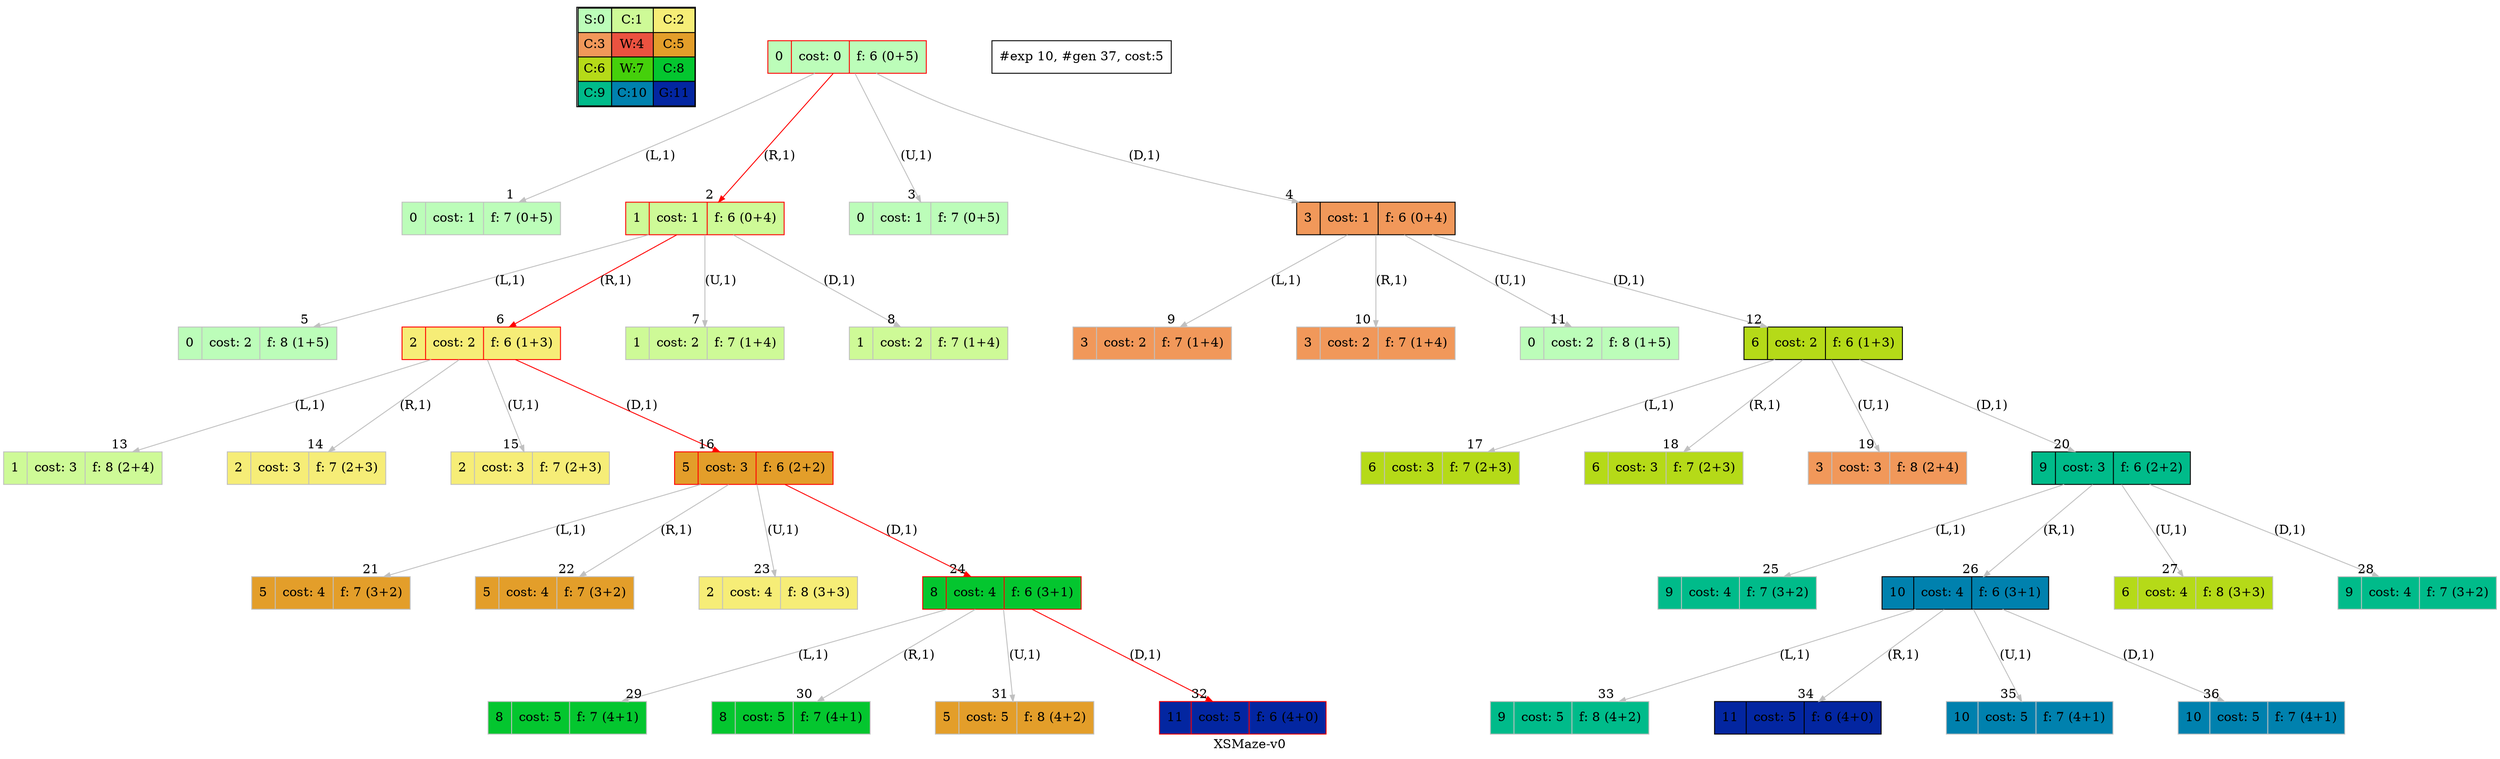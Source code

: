 digraph XSMaze { label="XSMaze-v0" nodesep=1 ranksep="1.2" node [shape=record] edge [arrowsize=0.7] 
subgraph MAP {label=Map;map [shape=plaintext label=<<table border="1" cellpadding="5" cellspacing="0" cellborder="1"><tr><td bgcolor="0.32745098 0.267733   0.99083125 1.        ">S:0</td><td bgcolor="0.24117647 0.39545121 0.97940977 1.        ">C:1</td><td bgcolor="0.15490196 0.51591783 0.96349314 1.        ">C:2</td></tr><tr><td bgcolor="0.06862745 0.62692381 0.94315443 1.        ">C:3</td><td bgcolor="0.01764706 0.72643357 0.91848699 1.        ">W:4</td><td bgcolor="0.10392157 0.81262237 0.88960401 1.        ">C:5</td></tr><tr><td bgcolor="0.19803922 0.88960401 0.8534438  1.        ">C:6</td><td bgcolor="0.28431373 0.94315443 0.81619691 1.        ">W:7</td><td bgcolor="0.37058824 0.97940977 0.77520398 1.        ">C:8</td></tr><tr><td bgcolor="0.45686275 0.99770518 0.73065313 1.        ">C:9</td><td bgcolor="0.54313725 0.99770518 0.68274886 1.        ">C:10</td><td bgcolor="0.62941176 0.97940977 0.63171101 1.        ">G:11</td></tr></table>>]} 
"0_0" [label="<f0>0 |<f1> cost: 0 |<f2> f: 6 (0+5)", style=filled color=grey fillcolor="0.32745098 0.267733   0.99083125 1.        "];  
"0_0" [label="<f0>0 |<f1> cost: 0 |<f2> f: 6 (0+5)", style=filled color=black color=red fillcolor="0.32745098 0.267733   0.99083125 1.        "];  "0_0.0-0" [label="<f0>0 |<f1> cost: 1 |<f2> f: 7 (0+5)", style=filled color=grey fillcolor="0.32745098 0.267733   0.99083125 1.        "];   "0_0" -> "0_0.0-0" [label="(L,1)" headlabel=" 1 " color=grey ]; 
"0_0.1-1" [label="<f0>1 |<f1> cost: 1 |<f2> f: 6 (0+4)", style=filled color=grey color=red fillcolor="0.24117647 0.39545121 0.97940977 1.        "];   "0_0" -> "0_0.1-1" [label="(R,1)" headlabel=" 2 " color=grey color=red ]; 
"0_0.0-2" [label="<f0>0 |<f1> cost: 1 |<f2> f: 7 (0+5)", style=filled color=grey fillcolor="0.32745098 0.267733   0.99083125 1.        "];   "0_0" -> "0_0.0-2" [label="(U,1)" headlabel=" 3 " color=grey ]; 
"0_0.3-3" [label="<f0>3 |<f1> cost: 1 |<f2> f: 6 (0+4)", style=filled color=grey fillcolor="0.06862745 0.62692381 0.94315443 1.        "];   "0_0" -> "0_0.3-3" [label="(D,1)" headlabel=" 4 " color=grey ]; 
"0_0.1-1" [label="<f0>1 |<f1> cost: 1 |<f2> f: 6 (0+4)", style=filled color=black color=red fillcolor="0.24117647 0.39545121 0.97940977 1.        "];  "0_0.1.0-0" [label="<f0>0 |<f1> cost: 2 |<f2> f: 8 (1+5)", style=filled color=grey fillcolor="0.32745098 0.267733   0.99083125 1.        "];   "0_0.1-1" -> "0_0.1.0-0" [label="(L,1)" headlabel=" 5 " color=grey ]; 
"0_0.1.2-1" [label="<f0>2 |<f1> cost: 2 |<f2> f: 6 (1+3)", style=filled color=grey color=red fillcolor="0.15490196 0.51591783 0.96349314 1.        "];   "0_0.1-1" -> "0_0.1.2-1" [label="(R,1)" headlabel=" 6 " color=grey color=red ]; 
"0_0.1.1-2" [label="<f0>1 |<f1> cost: 2 |<f2> f: 7 (1+4)", style=filled color=grey fillcolor="0.24117647 0.39545121 0.97940977 1.        "];   "0_0.1-1" -> "0_0.1.1-2" [label="(U,1)" headlabel=" 7 " color=grey ]; 
"0_0.1.1-3" [label="<f0>1 |<f1> cost: 2 |<f2> f: 7 (1+4)", style=filled color=grey fillcolor="0.24117647 0.39545121 0.97940977 1.        "];   "0_0.1-1" -> "0_0.1.1-3" [label="(D,1)" headlabel=" 8 " color=grey ]; 
"0_0.3-3" [label="<f0>3 |<f1> cost: 1 |<f2> f: 6 (0+4)", style=filled color=black fillcolor="0.06862745 0.62692381 0.94315443 1.        "];  "0_0.3.3-0" [label="<f0>3 |<f1> cost: 2 |<f2> f: 7 (1+4)", style=filled color=grey fillcolor="0.06862745 0.62692381 0.94315443 1.        "];   "0_0.3-3" -> "0_0.3.3-0" [label="(L,1)" headlabel=" 9 " color=grey ]; 
"0_0.3.3-1" [label="<f0>3 |<f1> cost: 2 |<f2> f: 7 (1+4)", style=filled color=grey fillcolor="0.06862745 0.62692381 0.94315443 1.        "];   "0_0.3-3" -> "0_0.3.3-1" [label="(R,1)" headlabel=" 10 " color=grey ]; 
"0_0.3.0-2" [label="<f0>0 |<f1> cost: 2 |<f2> f: 8 (1+5)", style=filled color=grey fillcolor="0.32745098 0.267733   0.99083125 1.        "];   "0_0.3-3" -> "0_0.3.0-2" [label="(U,1)" headlabel=" 11 " color=grey ]; 
"0_0.3.6-3" [label="<f0>6 |<f1> cost: 2 |<f2> f: 6 (1+3)", style=filled color=grey fillcolor="0.19803922 0.88960401 0.8534438  1.        "];   "0_0.3-3" -> "0_0.3.6-3" [label="(D,1)" headlabel=" 12 " color=grey ]; 
"0_0.1.2-1" [label="<f0>2 |<f1> cost: 2 |<f2> f: 6 (1+3)", style=filled color=black color=red fillcolor="0.15490196 0.51591783 0.96349314 1.        "];  "0_0.1.2.1-0" [label="<f0>1 |<f1> cost: 3 |<f2> f: 8 (2+4)", style=filled color=grey fillcolor="0.24117647 0.39545121 0.97940977 1.        "];   "0_0.1.2-1" -> "0_0.1.2.1-0" [label="(L,1)" headlabel=" 13 " color=grey ]; 
"0_0.1.2.2-1" [label="<f0>2 |<f1> cost: 3 |<f2> f: 7 (2+3)", style=filled color=grey fillcolor="0.15490196 0.51591783 0.96349314 1.        "];   "0_0.1.2-1" -> "0_0.1.2.2-1" [label="(R,1)" headlabel=" 14 " color=grey ]; 
"0_0.1.2.2-2" [label="<f0>2 |<f1> cost: 3 |<f2> f: 7 (2+3)", style=filled color=grey fillcolor="0.15490196 0.51591783 0.96349314 1.        "];   "0_0.1.2-1" -> "0_0.1.2.2-2" [label="(U,1)" headlabel=" 15 " color=grey ]; 
"0_0.1.2.5-3" [label="<f0>5 |<f1> cost: 3 |<f2> f: 6 (2+2)", style=filled color=grey color=red fillcolor="0.10392157 0.81262237 0.88960401 1.        "];   "0_0.1.2-1" -> "0_0.1.2.5-3" [label="(D,1)" headlabel=" 16 " color=grey color=red ]; 
"0_0.3.6-3" [label="<f0>6 |<f1> cost: 2 |<f2> f: 6 (1+3)", style=filled color=black fillcolor="0.19803922 0.88960401 0.8534438  1.        "];  "0_0.3.6.6-0" [label="<f0>6 |<f1> cost: 3 |<f2> f: 7 (2+3)", style=filled color=grey fillcolor="0.19803922 0.88960401 0.8534438  1.        "];   "0_0.3.6-3" -> "0_0.3.6.6-0" [label="(L,1)" headlabel=" 17 " color=grey ]; 
"0_0.3.6.6-1" [label="<f0>6 |<f1> cost: 3 |<f2> f: 7 (2+3)", style=filled color=grey fillcolor="0.19803922 0.88960401 0.8534438  1.        "];   "0_0.3.6-3" -> "0_0.3.6.6-1" [label="(R,1)" headlabel=" 18 " color=grey ]; 
"0_0.3.6.3-2" [label="<f0>3 |<f1> cost: 3 |<f2> f: 8 (2+4)", style=filled color=grey fillcolor="0.06862745 0.62692381 0.94315443 1.        "];   "0_0.3.6-3" -> "0_0.3.6.3-2" [label="(U,1)" headlabel=" 19 " color=grey ]; 
"0_0.3.6.9-3" [label="<f0>9 |<f1> cost: 3 |<f2> f: 6 (2+2)", style=filled color=grey fillcolor="0.45686275 0.99770518 0.73065313 1.        "];   "0_0.3.6-3" -> "0_0.3.6.9-3" [label="(D,1)" headlabel=" 20 " color=grey ]; 
"0_0.1.2.5-3" [label="<f0>5 |<f1> cost: 3 |<f2> f: 6 (2+2)", style=filled color=black color=red fillcolor="0.10392157 0.81262237 0.88960401 1.        "];  "0_0.1.2.5.5-0" [label="<f0>5 |<f1> cost: 4 |<f2> f: 7 (3+2)", style=filled color=grey fillcolor="0.10392157 0.81262237 0.88960401 1.        "];   "0_0.1.2.5-3" -> "0_0.1.2.5.5-0" [label="(L,1)" headlabel=" 21 " color=grey ]; 
"0_0.1.2.5.5-1" [label="<f0>5 |<f1> cost: 4 |<f2> f: 7 (3+2)", style=filled color=grey fillcolor="0.10392157 0.81262237 0.88960401 1.        "];   "0_0.1.2.5-3" -> "0_0.1.2.5.5-1" [label="(R,1)" headlabel=" 22 " color=grey ]; 
"0_0.1.2.5.2-2" [label="<f0>2 |<f1> cost: 4 |<f2> f: 8 (3+3)", style=filled color=grey fillcolor="0.15490196 0.51591783 0.96349314 1.        "];   "0_0.1.2.5-3" -> "0_0.1.2.5.2-2" [label="(U,1)" headlabel=" 23 " color=grey ]; 
"0_0.1.2.5.8-3" [label="<f0>8 |<f1> cost: 4 |<f2> f: 6 (3+1)", style=filled color=grey color=red fillcolor="0.37058824 0.97940977 0.77520398 1.        "];   "0_0.1.2.5-3" -> "0_0.1.2.5.8-3" [label="(D,1)" headlabel=" 24 " color=grey color=red ]; 
"0_0.3.6.9-3" [label="<f0>9 |<f1> cost: 3 |<f2> f: 6 (2+2)", style=filled color=black fillcolor="0.45686275 0.99770518 0.73065313 1.        "];  "0_0.3.6.9.9-0" [label="<f0>9 |<f1> cost: 4 |<f2> f: 7 (3+2)", style=filled color=grey fillcolor="0.45686275 0.99770518 0.73065313 1.        "];   "0_0.3.6.9-3" -> "0_0.3.6.9.9-0" [label="(L,1)" headlabel=" 25 " color=grey ]; 
"0_0.3.6.9.10-1" [label="<f0>10 |<f1> cost: 4 |<f2> f: 6 (3+1)", style=filled color=grey fillcolor="0.54313725 0.99770518 0.68274886 1.        "];   "0_0.3.6.9-3" -> "0_0.3.6.9.10-1" [label="(R,1)" headlabel=" 26 " color=grey ]; 
"0_0.3.6.9.6-2" [label="<f0>6 |<f1> cost: 4 |<f2> f: 8 (3+3)", style=filled color=grey fillcolor="0.19803922 0.88960401 0.8534438  1.        "];   "0_0.3.6.9-3" -> "0_0.3.6.9.6-2" [label="(U,1)" headlabel=" 27 " color=grey ]; 
"0_0.3.6.9.9-3" [label="<f0>9 |<f1> cost: 4 |<f2> f: 7 (3+2)", style=filled color=grey fillcolor="0.45686275 0.99770518 0.73065313 1.        "];   "0_0.3.6.9-3" -> "0_0.3.6.9.9-3" [label="(D,1)" headlabel=" 28 " color=grey ]; 
"0_0.1.2.5.8-3" [label="<f0>8 |<f1> cost: 4 |<f2> f: 6 (3+1)", style=filled color=black color=red fillcolor="0.37058824 0.97940977 0.77520398 1.        "];  "0_0.1.2.5.8.8-0" [label="<f0>8 |<f1> cost: 5 |<f2> f: 7 (4+1)", style=filled color=grey fillcolor="0.37058824 0.97940977 0.77520398 1.        "];   "0_0.1.2.5.8-3" -> "0_0.1.2.5.8.8-0" [label="(L,1)" headlabel=" 29 " color=grey ]; 
"0_0.1.2.5.8.8-1" [label="<f0>8 |<f1> cost: 5 |<f2> f: 7 (4+1)", style=filled color=grey fillcolor="0.37058824 0.97940977 0.77520398 1.        "];   "0_0.1.2.5.8-3" -> "0_0.1.2.5.8.8-1" [label="(R,1)" headlabel=" 30 " color=grey ]; 
"0_0.1.2.5.8.5-2" [label="<f0>5 |<f1> cost: 5 |<f2> f: 8 (4+2)", style=filled color=grey fillcolor="0.10392157 0.81262237 0.88960401 1.        "];   "0_0.1.2.5.8-3" -> "0_0.1.2.5.8.5-2" [label="(U,1)" headlabel=" 31 " color=grey ]; 
"0_0.1.2.5.8.11-3" [label="<f0>11 |<f1> cost: 5 |<f2> f: 6 (4+0)", style=filled color=black color=red fillcolor="0.62941176 0.97940977 0.63171101 1.        "]; /*GOALSTATE*/  "0_0.1.2.5.8-3" -> "0_0.1.2.5.8.11-3" [label="(D,1)" headlabel=" 32 " color=grey color=red ]; 
"0_0.3.6.9.10-1" [label="<f0>10 |<f1> cost: 4 |<f2> f: 6 (3+1)", style=filled color=black fillcolor="0.54313725 0.99770518 0.68274886 1.        "];  "0_0.3.6.9.10.9-0" [label="<f0>9 |<f1> cost: 5 |<f2> f: 8 (4+2)", style=filled color=grey fillcolor="0.45686275 0.99770518 0.73065313 1.        "];   "0_0.3.6.9.10-1" -> "0_0.3.6.9.10.9-0" [label="(L,1)" headlabel=" 33 " color=grey ]; 
"0_0.3.6.9.10.11-1" [label="<f0>11 |<f1> cost: 5 |<f2> f: 6 (4+0)", style=filled color=black fillcolor="0.62941176 0.97940977 0.63171101 1.        "]; /*GOALSTATE*/  "0_0.3.6.9.10-1" -> "0_0.3.6.9.10.11-1" [label="(R,1)" headlabel=" 34 " color=grey ]; 
"0_0.3.6.9.10.10-2" [label="<f0>10 |<f1> cost: 5 |<f2> f: 7 (4+1)", style=filled color=grey fillcolor="0.54313725 0.99770518 0.68274886 1.        "];   "0_0.3.6.9.10-1" -> "0_0.3.6.9.10.10-2" [label="(U,1)" headlabel=" 35 " color=grey ]; 
"0_0.3.6.9.10.10-3" [label="<f0>10 |<f1> cost: 5 |<f2> f: 7 (4+1)", style=filled color=grey fillcolor="0.54313725 0.99770518 0.68274886 1.        "];   "0_0.3.6.9.10-1" -> "0_0.3.6.9.10.10-3" [label="(D,1)" headlabel=" 36 " color=grey ];
"#exp 10, #gen 37, cost:5" [ shape=box ]; }
